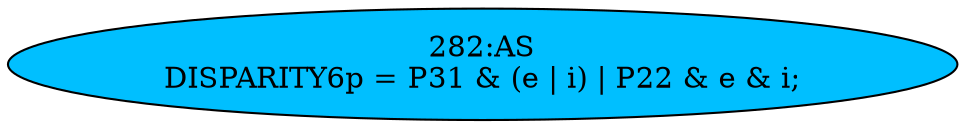 strict digraph "" {
	node [label="\N"];
	"282:AS"	 [ast="<pyverilog.vparser.ast.Assign object at 0x7f14ceede750>",
		def_var="['DISPARITY6p']",
		fillcolor=deepskyblue,
		label="282:AS
DISPARITY6p = P31 & (e | i) | P22 & e & i;",
		statements="[]",
		style=filled,
		typ=Assign,
		use_var="['P31', 'e', 'i', 'P22', 'e', 'i']"];
}
